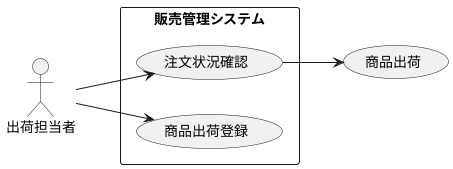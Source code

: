 @startuml 販売管理システム
left to right direction
actor 出荷担当者
usecase 商品出荷
rectangle "販売管理システム" as system {
usecase 注文状況確認
usecase 商品出荷登録
}
出荷担当者 --> 注文状況確認
注文状況確認 --> 商品出荷
出荷担当者 --> 商品出荷登録
@enduml
